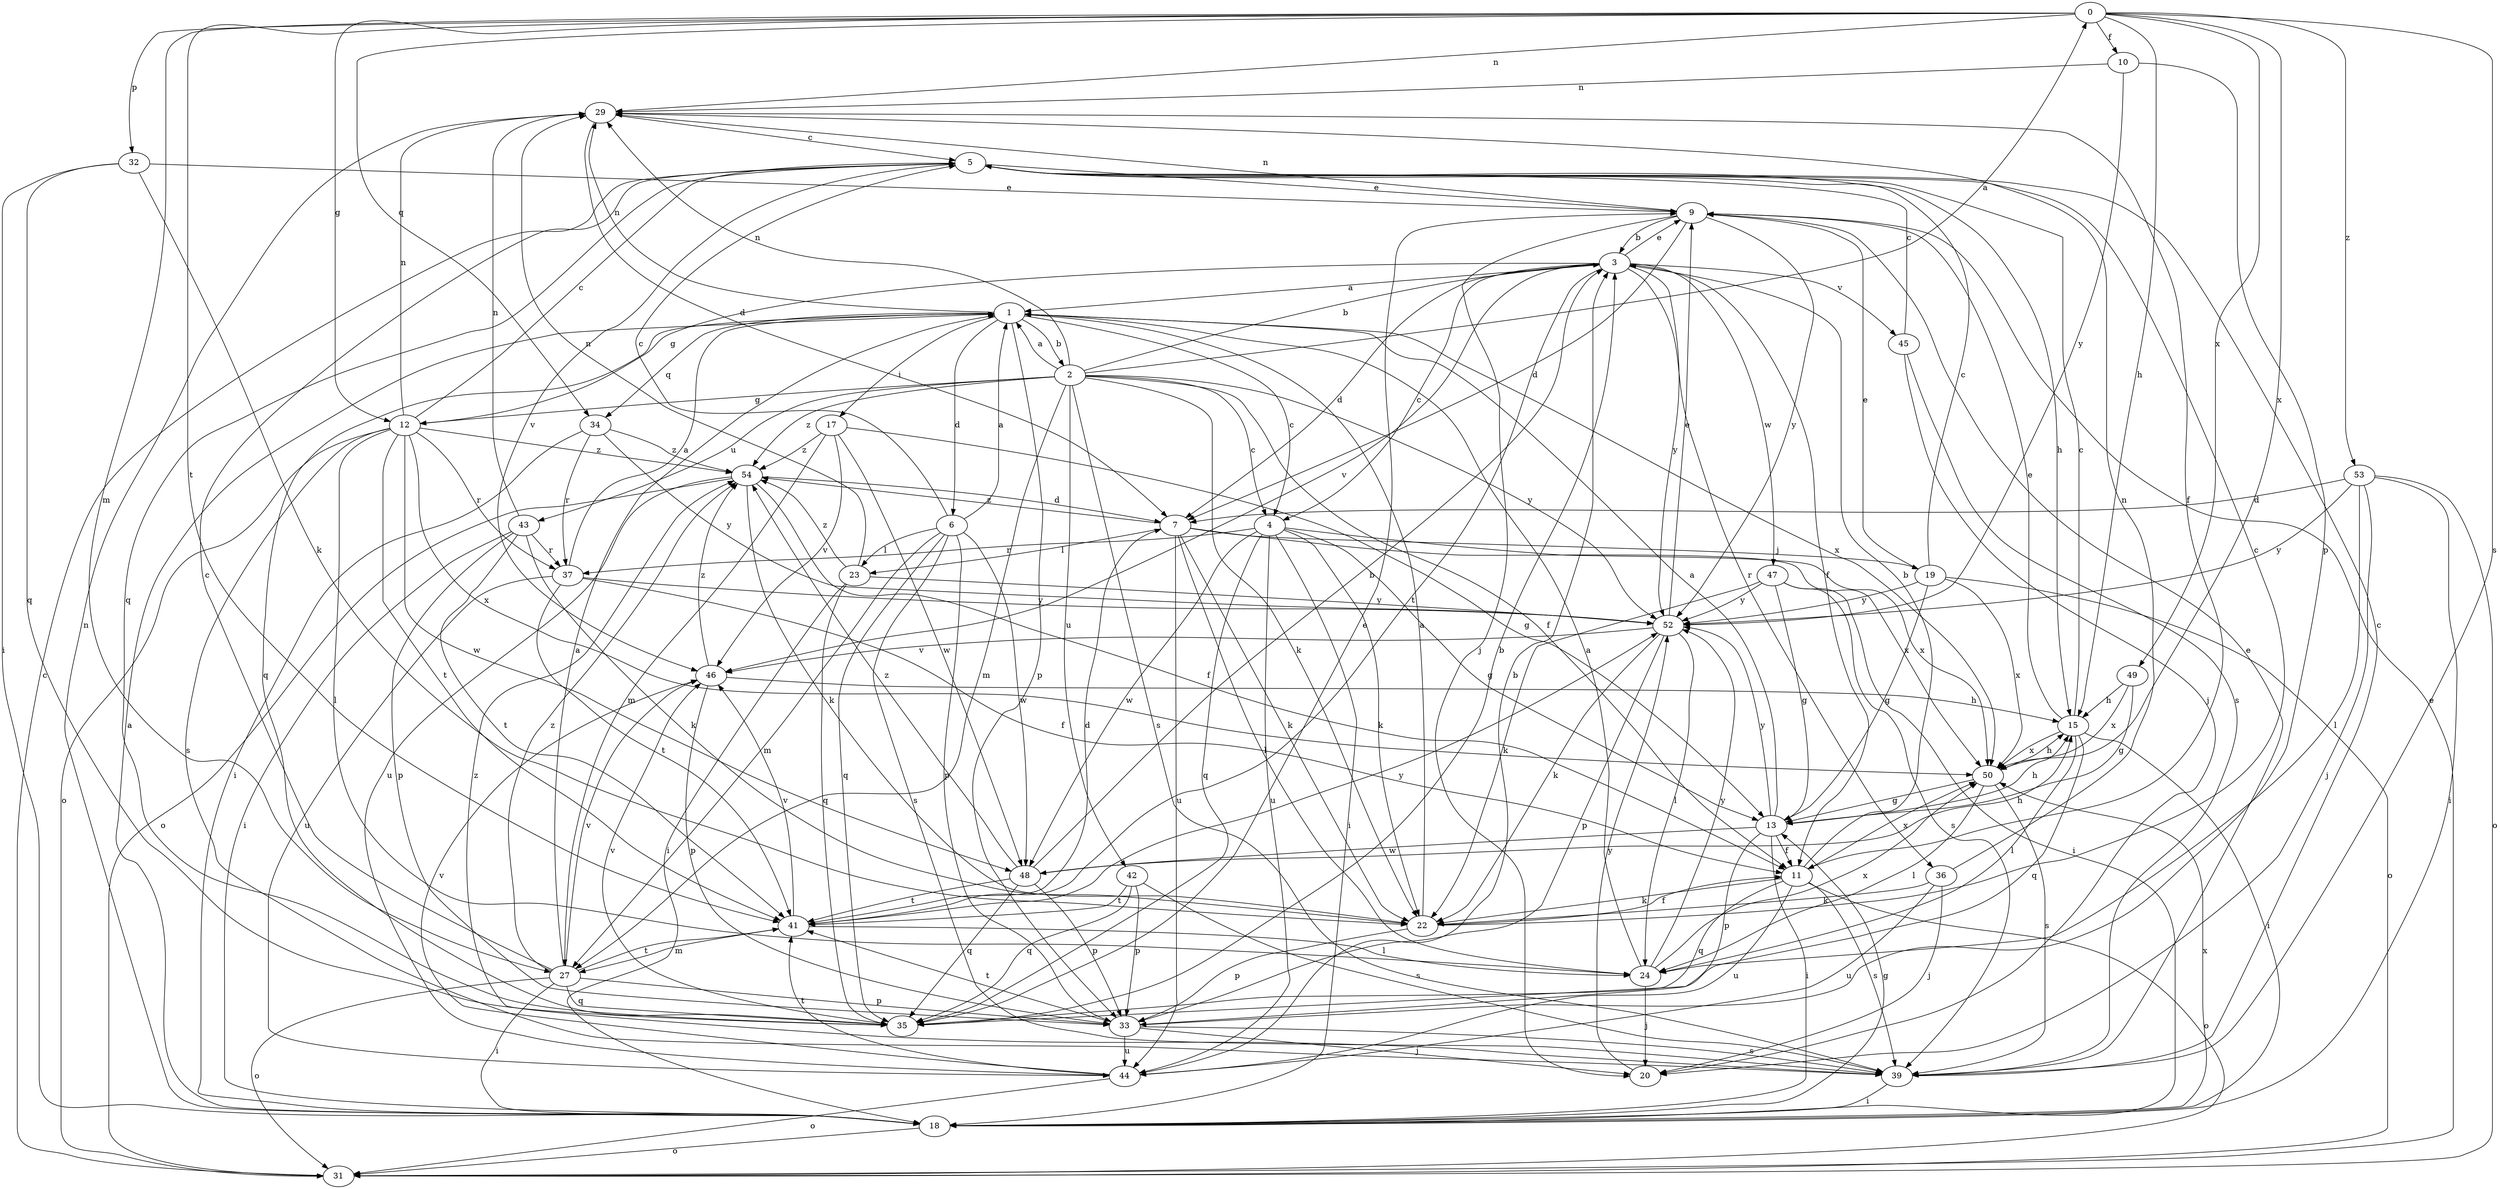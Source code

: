 strict digraph  {
0;
1;
2;
3;
4;
5;
6;
7;
9;
10;
11;
12;
13;
15;
17;
18;
19;
20;
22;
23;
24;
27;
29;
31;
32;
33;
34;
35;
36;
37;
39;
41;
42;
43;
44;
45;
46;
47;
48;
49;
50;
52;
53;
54;
0 -> 10  [label=f];
0 -> 12  [label=g];
0 -> 15  [label=h];
0 -> 27  [label=m];
0 -> 29  [label=n];
0 -> 32  [label=p];
0 -> 34  [label=q];
0 -> 39  [label=s];
0 -> 41  [label=t];
0 -> 49  [label=x];
0 -> 50  [label=x];
0 -> 53  [label=z];
1 -> 2  [label=b];
1 -> 4  [label=c];
1 -> 6  [label=d];
1 -> 17  [label=i];
1 -> 29  [label=n];
1 -> 33  [label=p];
1 -> 34  [label=q];
1 -> 35  [label=q];
1 -> 50  [label=x];
2 -> 0  [label=a];
2 -> 1  [label=a];
2 -> 3  [label=b];
2 -> 4  [label=c];
2 -> 11  [label=f];
2 -> 12  [label=g];
2 -> 22  [label=k];
2 -> 27  [label=m];
2 -> 29  [label=n];
2 -> 39  [label=s];
2 -> 42  [label=u];
2 -> 43  [label=u];
2 -> 52  [label=y];
2 -> 54  [label=z];
3 -> 1  [label=a];
3 -> 4  [label=c];
3 -> 7  [label=d];
3 -> 9  [label=e];
3 -> 11  [label=f];
3 -> 12  [label=g];
3 -> 36  [label=r];
3 -> 41  [label=t];
3 -> 45  [label=v];
3 -> 46  [label=v];
3 -> 47  [label=w];
3 -> 52  [label=y];
4 -> 13  [label=g];
4 -> 18  [label=i];
4 -> 22  [label=k];
4 -> 35  [label=q];
4 -> 37  [label=r];
4 -> 44  [label=u];
4 -> 48  [label=w];
4 -> 50  [label=x];
5 -> 9  [label=e];
5 -> 15  [label=h];
5 -> 35  [label=q];
5 -> 46  [label=v];
6 -> 1  [label=a];
6 -> 5  [label=c];
6 -> 23  [label=l];
6 -> 27  [label=m];
6 -> 33  [label=p];
6 -> 35  [label=q];
6 -> 39  [label=s];
6 -> 48  [label=w];
7 -> 19  [label=j];
7 -> 22  [label=k];
7 -> 23  [label=l];
7 -> 24  [label=l];
7 -> 44  [label=u];
7 -> 50  [label=x];
7 -> 54  [label=z];
9 -> 3  [label=b];
9 -> 7  [label=d];
9 -> 20  [label=j];
9 -> 29  [label=n];
9 -> 52  [label=y];
10 -> 29  [label=n];
10 -> 33  [label=p];
10 -> 52  [label=y];
11 -> 3  [label=b];
11 -> 22  [label=k];
11 -> 31  [label=o];
11 -> 35  [label=q];
11 -> 39  [label=s];
11 -> 44  [label=u];
11 -> 50  [label=x];
12 -> 5  [label=c];
12 -> 24  [label=l];
12 -> 29  [label=n];
12 -> 31  [label=o];
12 -> 37  [label=r];
12 -> 39  [label=s];
12 -> 41  [label=t];
12 -> 48  [label=w];
12 -> 50  [label=x];
12 -> 54  [label=z];
13 -> 1  [label=a];
13 -> 11  [label=f];
13 -> 15  [label=h];
13 -> 18  [label=i];
13 -> 33  [label=p];
13 -> 48  [label=w];
13 -> 52  [label=y];
15 -> 5  [label=c];
15 -> 9  [label=e];
15 -> 18  [label=i];
15 -> 24  [label=l];
15 -> 35  [label=q];
15 -> 50  [label=x];
17 -> 13  [label=g];
17 -> 27  [label=m];
17 -> 46  [label=v];
17 -> 48  [label=w];
17 -> 54  [label=z];
18 -> 1  [label=a];
18 -> 13  [label=g];
18 -> 29  [label=n];
18 -> 31  [label=o];
18 -> 50  [label=x];
19 -> 5  [label=c];
19 -> 9  [label=e];
19 -> 13  [label=g];
19 -> 31  [label=o];
19 -> 50  [label=x];
19 -> 52  [label=y];
20 -> 52  [label=y];
22 -> 1  [label=a];
22 -> 5  [label=c];
22 -> 11  [label=f];
22 -> 33  [label=p];
23 -> 18  [label=i];
23 -> 29  [label=n];
23 -> 35  [label=q];
23 -> 52  [label=y];
23 -> 54  [label=z];
24 -> 1  [label=a];
24 -> 20  [label=j];
24 -> 50  [label=x];
24 -> 52  [label=y];
27 -> 1  [label=a];
27 -> 5  [label=c];
27 -> 18  [label=i];
27 -> 31  [label=o];
27 -> 33  [label=p];
27 -> 35  [label=q];
27 -> 41  [label=t];
27 -> 46  [label=v];
27 -> 54  [label=z];
29 -> 5  [label=c];
29 -> 7  [label=d];
29 -> 11  [label=f];
31 -> 5  [label=c];
31 -> 9  [label=e];
32 -> 9  [label=e];
32 -> 18  [label=i];
32 -> 22  [label=k];
32 -> 35  [label=q];
33 -> 20  [label=j];
33 -> 39  [label=s];
33 -> 41  [label=t];
33 -> 44  [label=u];
34 -> 18  [label=i];
34 -> 37  [label=r];
34 -> 52  [label=y];
34 -> 54  [label=z];
35 -> 3  [label=b];
35 -> 9  [label=e];
35 -> 46  [label=v];
36 -> 20  [label=j];
36 -> 22  [label=k];
36 -> 29  [label=n];
36 -> 44  [label=u];
37 -> 1  [label=a];
37 -> 11  [label=f];
37 -> 41  [label=t];
37 -> 44  [label=u];
37 -> 52  [label=y];
39 -> 5  [label=c];
39 -> 9  [label=e];
39 -> 18  [label=i];
39 -> 54  [label=z];
41 -> 7  [label=d];
41 -> 24  [label=l];
41 -> 27  [label=m];
41 -> 46  [label=v];
41 -> 52  [label=y];
42 -> 33  [label=p];
42 -> 35  [label=q];
42 -> 39  [label=s];
42 -> 41  [label=t];
43 -> 18  [label=i];
43 -> 22  [label=k];
43 -> 29  [label=n];
43 -> 33  [label=p];
43 -> 37  [label=r];
43 -> 41  [label=t];
44 -> 3  [label=b];
44 -> 31  [label=o];
44 -> 41  [label=t];
44 -> 46  [label=v];
45 -> 5  [label=c];
45 -> 20  [label=j];
45 -> 39  [label=s];
46 -> 15  [label=h];
46 -> 33  [label=p];
46 -> 54  [label=z];
47 -> 13  [label=g];
47 -> 18  [label=i];
47 -> 22  [label=k];
47 -> 39  [label=s];
47 -> 52  [label=y];
48 -> 3  [label=b];
48 -> 15  [label=h];
48 -> 33  [label=p];
48 -> 35  [label=q];
48 -> 41  [label=t];
48 -> 54  [label=z];
49 -> 13  [label=g];
49 -> 15  [label=h];
49 -> 50  [label=x];
50 -> 13  [label=g];
50 -> 15  [label=h];
50 -> 24  [label=l];
50 -> 39  [label=s];
52 -> 9  [label=e];
52 -> 22  [label=k];
52 -> 24  [label=l];
52 -> 33  [label=p];
52 -> 46  [label=v];
53 -> 7  [label=d];
53 -> 18  [label=i];
53 -> 20  [label=j];
53 -> 24  [label=l];
53 -> 31  [label=o];
53 -> 52  [label=y];
54 -> 7  [label=d];
54 -> 11  [label=f];
54 -> 22  [label=k];
54 -> 31  [label=o];
54 -> 44  [label=u];
}
